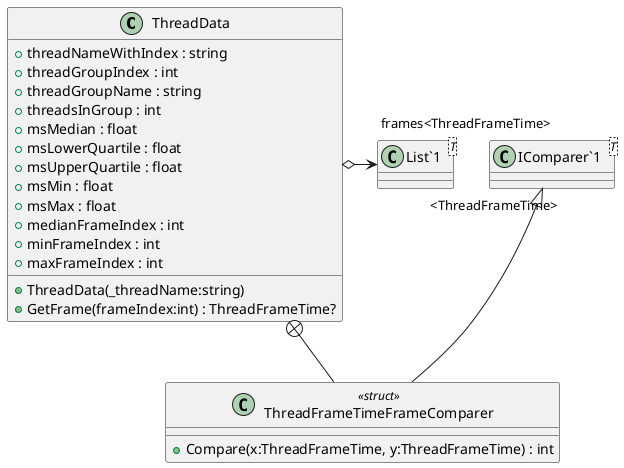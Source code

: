 @startuml
class ThreadData {
    + threadNameWithIndex : string
    + threadGroupIndex : int
    + threadGroupName : string
    + threadsInGroup : int
    + msMedian : float
    + msLowerQuartile : float
    + msUpperQuartile : float
    + msMin : float
    + msMax : float
    + medianFrameIndex : int
    + minFrameIndex : int
    + maxFrameIndex : int
    + ThreadData(_threadName:string)
    + GetFrame(frameIndex:int) : ThreadFrameTime?
}
class "List`1"<T> {
}
class ThreadFrameTimeFrameComparer <<struct>> {
    + Compare(x:ThreadFrameTime, y:ThreadFrameTime) : int
}
class "IComparer`1"<T> {
}
ThreadData o-> "frames<ThreadFrameTime>" "List`1"
ThreadData +-- ThreadFrameTimeFrameComparer
"IComparer`1" "<ThreadFrameTime>" <|-- ThreadFrameTimeFrameComparer
@enduml
